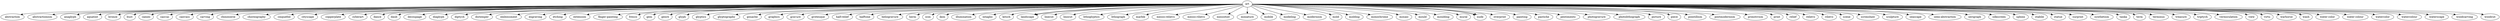 // art
digraph {
	art -> abstraction
	art -> abstractionism
	art -> anaglyph
	art -> aquatint
	art -> bronze
	art -> bust
	art -> cameo
	art -> canvas
	art -> canvass
	art -> carving
	art -> chinoiserie
	art -> choreography
	art -> cinquefoil
	art -> cityscape
	art -> copperplate
	art -> cyberart
	art -> dance
	art -> daub
	art -> decoupage
	art -> diaglyph
	art -> diptych
	art -> distemper
	art -> embossment
	art -> engraving
	art -> etching
	art -> extension
	art -> "finger-painting"
	art -> fresco
	art -> gem
	art -> genre
	art -> glyph
	art -> glyptics
	art -> glyptography
	art -> gouache
	art -> graphics
	art -> gravure
	art -> grotesque
	art -> "half-relief"
	art -> halftone
	art -> heliogravure
	art -> herm
	art -> icon
	art -> ikon
	art -> illumination
	art -> intaglio
	art -> kitsch
	art -> landscape
	art -> landscape
	art -> linecut
	art -> linocut
	art -> lithoglyptics
	art -> lithograph
	art -> marble
	art -> "mezzo-relievo"
	art -> "mezzo-rilievo"
	art -> mezzotint
	art -> miniature
	art -> mobile
	art -> modeling
	art -> modernism
	art -> mold
	art -> molding
	art -> monochrome
	art -> mosaic
	art -> mould
	art -> moulding
	art -> mural
	art -> nude
	art -> nude
	art -> overprint
	art -> painting
	art -> pastiche
	art -> pentimento
	art -> photogravure
	art -> photolithograph
	art -> picture
	art -> piece
	art -> pointillism
	art -> postmodernism
	art -> primitivism
	art -> print
	art -> relief
	art -> relievo
	art -> rilievo
	art -> scene
	art -> scrimshaw
	art -> sculpture
	art -> seascape
	art -> "semi-abstraction"
	art -> serigraph
	art -> silkscreen
	art -> sphinx
	art -> stabile
	art -> statue
	art -> surprint
	art -> synthetism
	art -> tanka
	art -> term
	art -> terminus
	art -> treasure
	art -> triptych
	art -> vermiculation
	art -> view
	art -> virtu
	art -> warhorse
	art -> wash
	art -> "water-color"
	art -> "water-colour"
	art -> watercolor
	art -> watercolour
	art -> waterscape
	art -> woodcarving
	art -> woodcut
}
